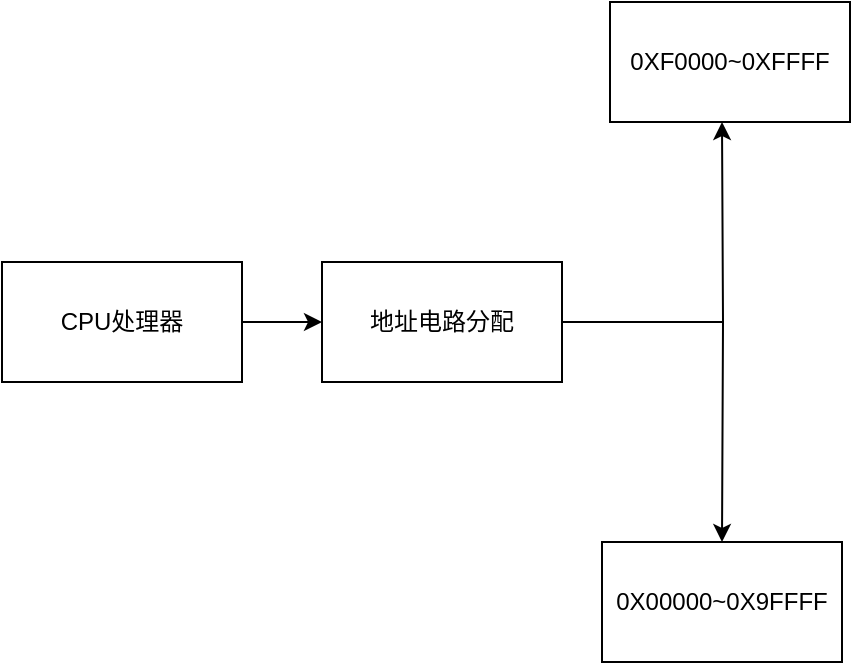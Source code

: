 <mxfile version="24.4.6" type="github">
  <diagram name="第 1 页" id="kKjY93H9U1FhAeCunFEc">
    <mxGraphModel dx="1050" dy="541" grid="1" gridSize="10" guides="1" tooltips="1" connect="1" arrows="1" fold="1" page="1" pageScale="1" pageWidth="827" pageHeight="1169" math="0" shadow="0">
      <root>
        <mxCell id="0" />
        <mxCell id="1" parent="0" />
        <mxCell id="-DHvaUw_qeKEP-vdF91j-5" style="edgeStyle=orthogonalEdgeStyle;rounded=0;orthogonalLoop=1;jettySize=auto;html=1;" edge="1" parent="1" source="-DHvaUw_qeKEP-vdF91j-3">
          <mxGeometry relative="1" as="geometry">
            <mxPoint x="270" y="230" as="targetPoint" />
          </mxGeometry>
        </mxCell>
        <mxCell id="-DHvaUw_qeKEP-vdF91j-3" value="CPU处理器" style="rounded=0;whiteSpace=wrap;html=1;" vertex="1" parent="1">
          <mxGeometry x="110" y="200" width="120" height="60" as="geometry" />
        </mxCell>
        <mxCell id="-DHvaUw_qeKEP-vdF91j-9" style="edgeStyle=orthogonalEdgeStyle;rounded=0;orthogonalLoop=1;jettySize=auto;html=1;" edge="1" parent="1" source="-DHvaUw_qeKEP-vdF91j-6">
          <mxGeometry relative="1" as="geometry">
            <mxPoint x="470" y="130" as="targetPoint" />
          </mxGeometry>
        </mxCell>
        <mxCell id="-DHvaUw_qeKEP-vdF91j-11" style="edgeStyle=orthogonalEdgeStyle;rounded=0;orthogonalLoop=1;jettySize=auto;html=1;" edge="1" parent="1" source="-DHvaUw_qeKEP-vdF91j-6">
          <mxGeometry relative="1" as="geometry">
            <mxPoint x="470" y="340" as="targetPoint" />
          </mxGeometry>
        </mxCell>
        <mxCell id="-DHvaUw_qeKEP-vdF91j-6" value="地址电路分配" style="rounded=0;whiteSpace=wrap;html=1;" vertex="1" parent="1">
          <mxGeometry x="270" y="200" width="120" height="60" as="geometry" />
        </mxCell>
        <mxCell id="-DHvaUw_qeKEP-vdF91j-10" value="0XF0000~0XFFFF" style="rounded=0;whiteSpace=wrap;html=1;" vertex="1" parent="1">
          <mxGeometry x="414" y="70" width="120" height="60" as="geometry" />
        </mxCell>
        <mxCell id="-DHvaUw_qeKEP-vdF91j-12" value="0X00000~0X9FFFF" style="rounded=0;whiteSpace=wrap;html=1;" vertex="1" parent="1">
          <mxGeometry x="410" y="340" width="120" height="60" as="geometry" />
        </mxCell>
      </root>
    </mxGraphModel>
  </diagram>
</mxfile>
